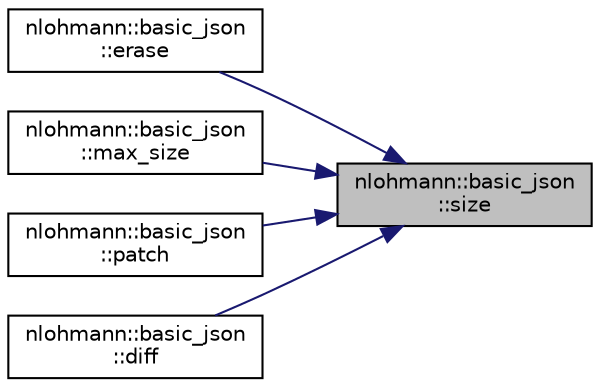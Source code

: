digraph "nlohmann::basic_json::size"
{
 // LATEX_PDF_SIZE
  edge [fontname="Helvetica",fontsize="10",labelfontname="Helvetica",labelfontsize="10"];
  node [fontname="Helvetica",fontsize="10",shape=record];
  rankdir="RL";
  Node484 [label="nlohmann::basic_json\l::size",height=0.2,width=0.4,color="black", fillcolor="grey75", style="filled", fontcolor="black",tooltip="returns the number of elements"];
  Node484 -> Node485 [dir="back",color="midnightblue",fontsize="10",style="solid"];
  Node485 [label="nlohmann::basic_json\l::erase",height=0.2,width=0.4,color="black", fillcolor="white", style="filled",URL="$classnlohmann_1_1basic__json.html#a88cbcefe9a3f4d294bed0653550a5cb9",tooltip="remove element from a JSON array given an index"];
  Node484 -> Node486 [dir="back",color="midnightblue",fontsize="10",style="solid"];
  Node486 [label="nlohmann::basic_json\l::max_size",height=0.2,width=0.4,color="black", fillcolor="white", style="filled",URL="$classnlohmann_1_1basic__json.html#a2f47d3c6a441c57dd2be00449fbb88e1",tooltip="returns the maximum possible number of elements"];
  Node484 -> Node487 [dir="back",color="midnightblue",fontsize="10",style="solid"];
  Node487 [label="nlohmann::basic_json\l::patch",height=0.2,width=0.4,color="black", fillcolor="white", style="filled",URL="$classnlohmann_1_1basic__json.html#a81e0c41a4a9dff4df2f6973f7f8b2a83",tooltip="applies a JSON patch"];
  Node484 -> Node488 [dir="back",color="midnightblue",fontsize="10",style="solid"];
  Node488 [label="nlohmann::basic_json\l::diff",height=0.2,width=0.4,color="black", fillcolor="white", style="filled",URL="$classnlohmann_1_1basic__json.html#a543bd5f7490de54c875b2c0912dc9a49",tooltip="creates a diff as a JSON patch"];
}
